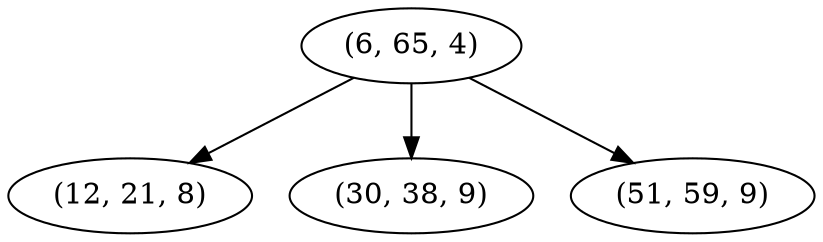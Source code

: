 digraph tree {
    "(6, 65, 4)";
    "(12, 21, 8)";
    "(30, 38, 9)";
    "(51, 59, 9)";
    "(6, 65, 4)" -> "(12, 21, 8)";
    "(6, 65, 4)" -> "(30, 38, 9)";
    "(6, 65, 4)" -> "(51, 59, 9)";
}
